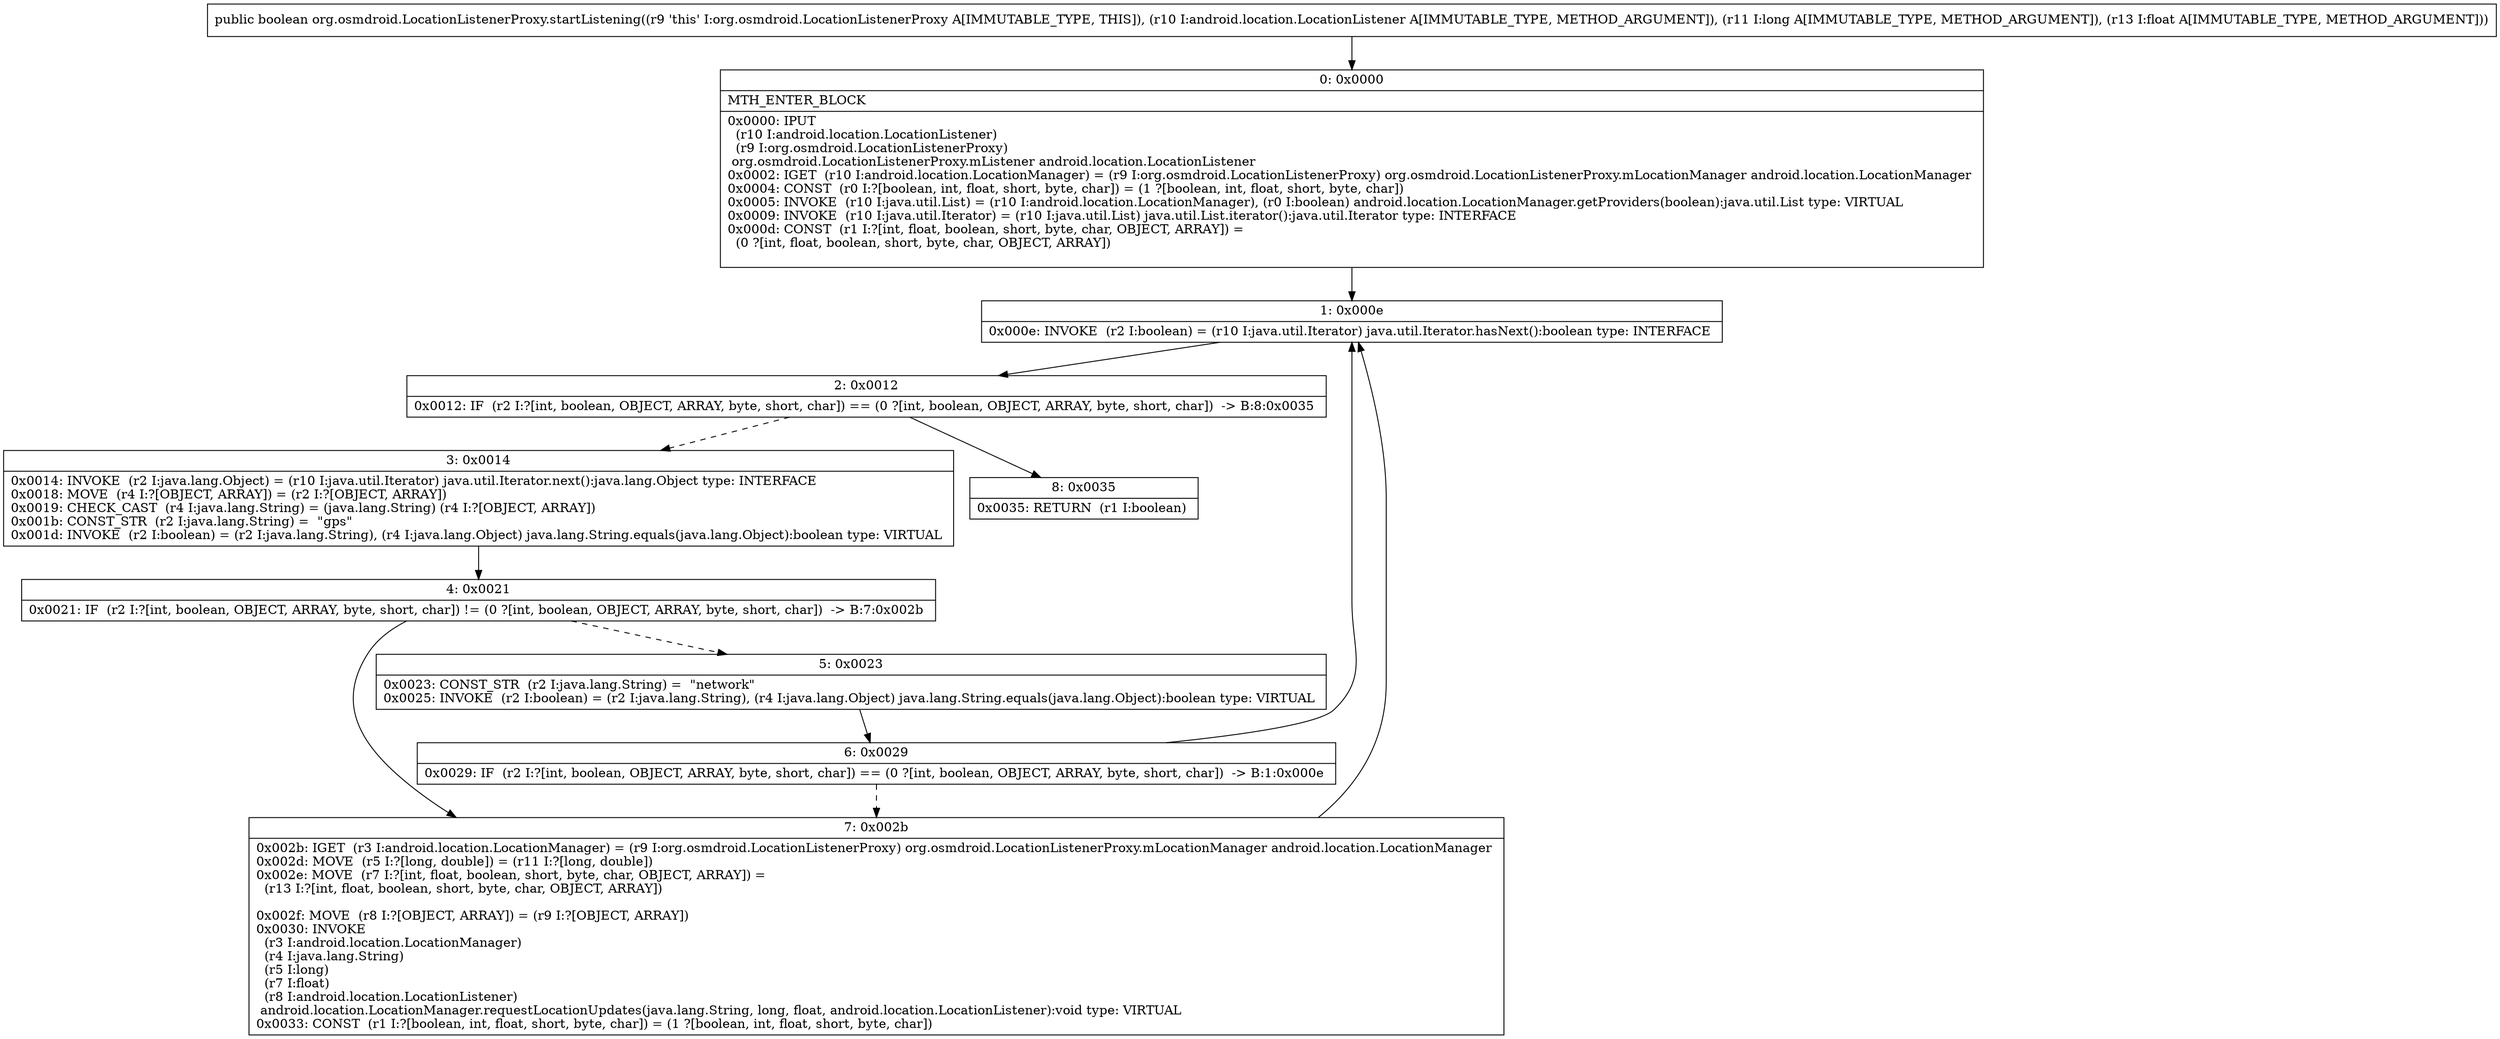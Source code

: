 digraph "CFG fororg.osmdroid.LocationListenerProxy.startListening(Landroid\/location\/LocationListener;JF)Z" {
Node_0 [shape=record,label="{0\:\ 0x0000|MTH_ENTER_BLOCK\l|0x0000: IPUT  \l  (r10 I:android.location.LocationListener)\l  (r9 I:org.osmdroid.LocationListenerProxy)\l org.osmdroid.LocationListenerProxy.mListener android.location.LocationListener \l0x0002: IGET  (r10 I:android.location.LocationManager) = (r9 I:org.osmdroid.LocationListenerProxy) org.osmdroid.LocationListenerProxy.mLocationManager android.location.LocationManager \l0x0004: CONST  (r0 I:?[boolean, int, float, short, byte, char]) = (1 ?[boolean, int, float, short, byte, char]) \l0x0005: INVOKE  (r10 I:java.util.List) = (r10 I:android.location.LocationManager), (r0 I:boolean) android.location.LocationManager.getProviders(boolean):java.util.List type: VIRTUAL \l0x0009: INVOKE  (r10 I:java.util.Iterator) = (r10 I:java.util.List) java.util.List.iterator():java.util.Iterator type: INTERFACE \l0x000d: CONST  (r1 I:?[int, float, boolean, short, byte, char, OBJECT, ARRAY]) = \l  (0 ?[int, float, boolean, short, byte, char, OBJECT, ARRAY])\l \l}"];
Node_1 [shape=record,label="{1\:\ 0x000e|0x000e: INVOKE  (r2 I:boolean) = (r10 I:java.util.Iterator) java.util.Iterator.hasNext():boolean type: INTERFACE \l}"];
Node_2 [shape=record,label="{2\:\ 0x0012|0x0012: IF  (r2 I:?[int, boolean, OBJECT, ARRAY, byte, short, char]) == (0 ?[int, boolean, OBJECT, ARRAY, byte, short, char])  \-\> B:8:0x0035 \l}"];
Node_3 [shape=record,label="{3\:\ 0x0014|0x0014: INVOKE  (r2 I:java.lang.Object) = (r10 I:java.util.Iterator) java.util.Iterator.next():java.lang.Object type: INTERFACE \l0x0018: MOVE  (r4 I:?[OBJECT, ARRAY]) = (r2 I:?[OBJECT, ARRAY]) \l0x0019: CHECK_CAST  (r4 I:java.lang.String) = (java.lang.String) (r4 I:?[OBJECT, ARRAY]) \l0x001b: CONST_STR  (r2 I:java.lang.String) =  \"gps\" \l0x001d: INVOKE  (r2 I:boolean) = (r2 I:java.lang.String), (r4 I:java.lang.Object) java.lang.String.equals(java.lang.Object):boolean type: VIRTUAL \l}"];
Node_4 [shape=record,label="{4\:\ 0x0021|0x0021: IF  (r2 I:?[int, boolean, OBJECT, ARRAY, byte, short, char]) != (0 ?[int, boolean, OBJECT, ARRAY, byte, short, char])  \-\> B:7:0x002b \l}"];
Node_5 [shape=record,label="{5\:\ 0x0023|0x0023: CONST_STR  (r2 I:java.lang.String) =  \"network\" \l0x0025: INVOKE  (r2 I:boolean) = (r2 I:java.lang.String), (r4 I:java.lang.Object) java.lang.String.equals(java.lang.Object):boolean type: VIRTUAL \l}"];
Node_6 [shape=record,label="{6\:\ 0x0029|0x0029: IF  (r2 I:?[int, boolean, OBJECT, ARRAY, byte, short, char]) == (0 ?[int, boolean, OBJECT, ARRAY, byte, short, char])  \-\> B:1:0x000e \l}"];
Node_7 [shape=record,label="{7\:\ 0x002b|0x002b: IGET  (r3 I:android.location.LocationManager) = (r9 I:org.osmdroid.LocationListenerProxy) org.osmdroid.LocationListenerProxy.mLocationManager android.location.LocationManager \l0x002d: MOVE  (r5 I:?[long, double]) = (r11 I:?[long, double]) \l0x002e: MOVE  (r7 I:?[int, float, boolean, short, byte, char, OBJECT, ARRAY]) = \l  (r13 I:?[int, float, boolean, short, byte, char, OBJECT, ARRAY])\l \l0x002f: MOVE  (r8 I:?[OBJECT, ARRAY]) = (r9 I:?[OBJECT, ARRAY]) \l0x0030: INVOKE  \l  (r3 I:android.location.LocationManager)\l  (r4 I:java.lang.String)\l  (r5 I:long)\l  (r7 I:float)\l  (r8 I:android.location.LocationListener)\l android.location.LocationManager.requestLocationUpdates(java.lang.String, long, float, android.location.LocationListener):void type: VIRTUAL \l0x0033: CONST  (r1 I:?[boolean, int, float, short, byte, char]) = (1 ?[boolean, int, float, short, byte, char]) \l}"];
Node_8 [shape=record,label="{8\:\ 0x0035|0x0035: RETURN  (r1 I:boolean) \l}"];
MethodNode[shape=record,label="{public boolean org.osmdroid.LocationListenerProxy.startListening((r9 'this' I:org.osmdroid.LocationListenerProxy A[IMMUTABLE_TYPE, THIS]), (r10 I:android.location.LocationListener A[IMMUTABLE_TYPE, METHOD_ARGUMENT]), (r11 I:long A[IMMUTABLE_TYPE, METHOD_ARGUMENT]), (r13 I:float A[IMMUTABLE_TYPE, METHOD_ARGUMENT])) }"];
MethodNode -> Node_0;
Node_0 -> Node_1;
Node_1 -> Node_2;
Node_2 -> Node_3[style=dashed];
Node_2 -> Node_8;
Node_3 -> Node_4;
Node_4 -> Node_5[style=dashed];
Node_4 -> Node_7;
Node_5 -> Node_6;
Node_6 -> Node_1;
Node_6 -> Node_7[style=dashed];
Node_7 -> Node_1;
}

